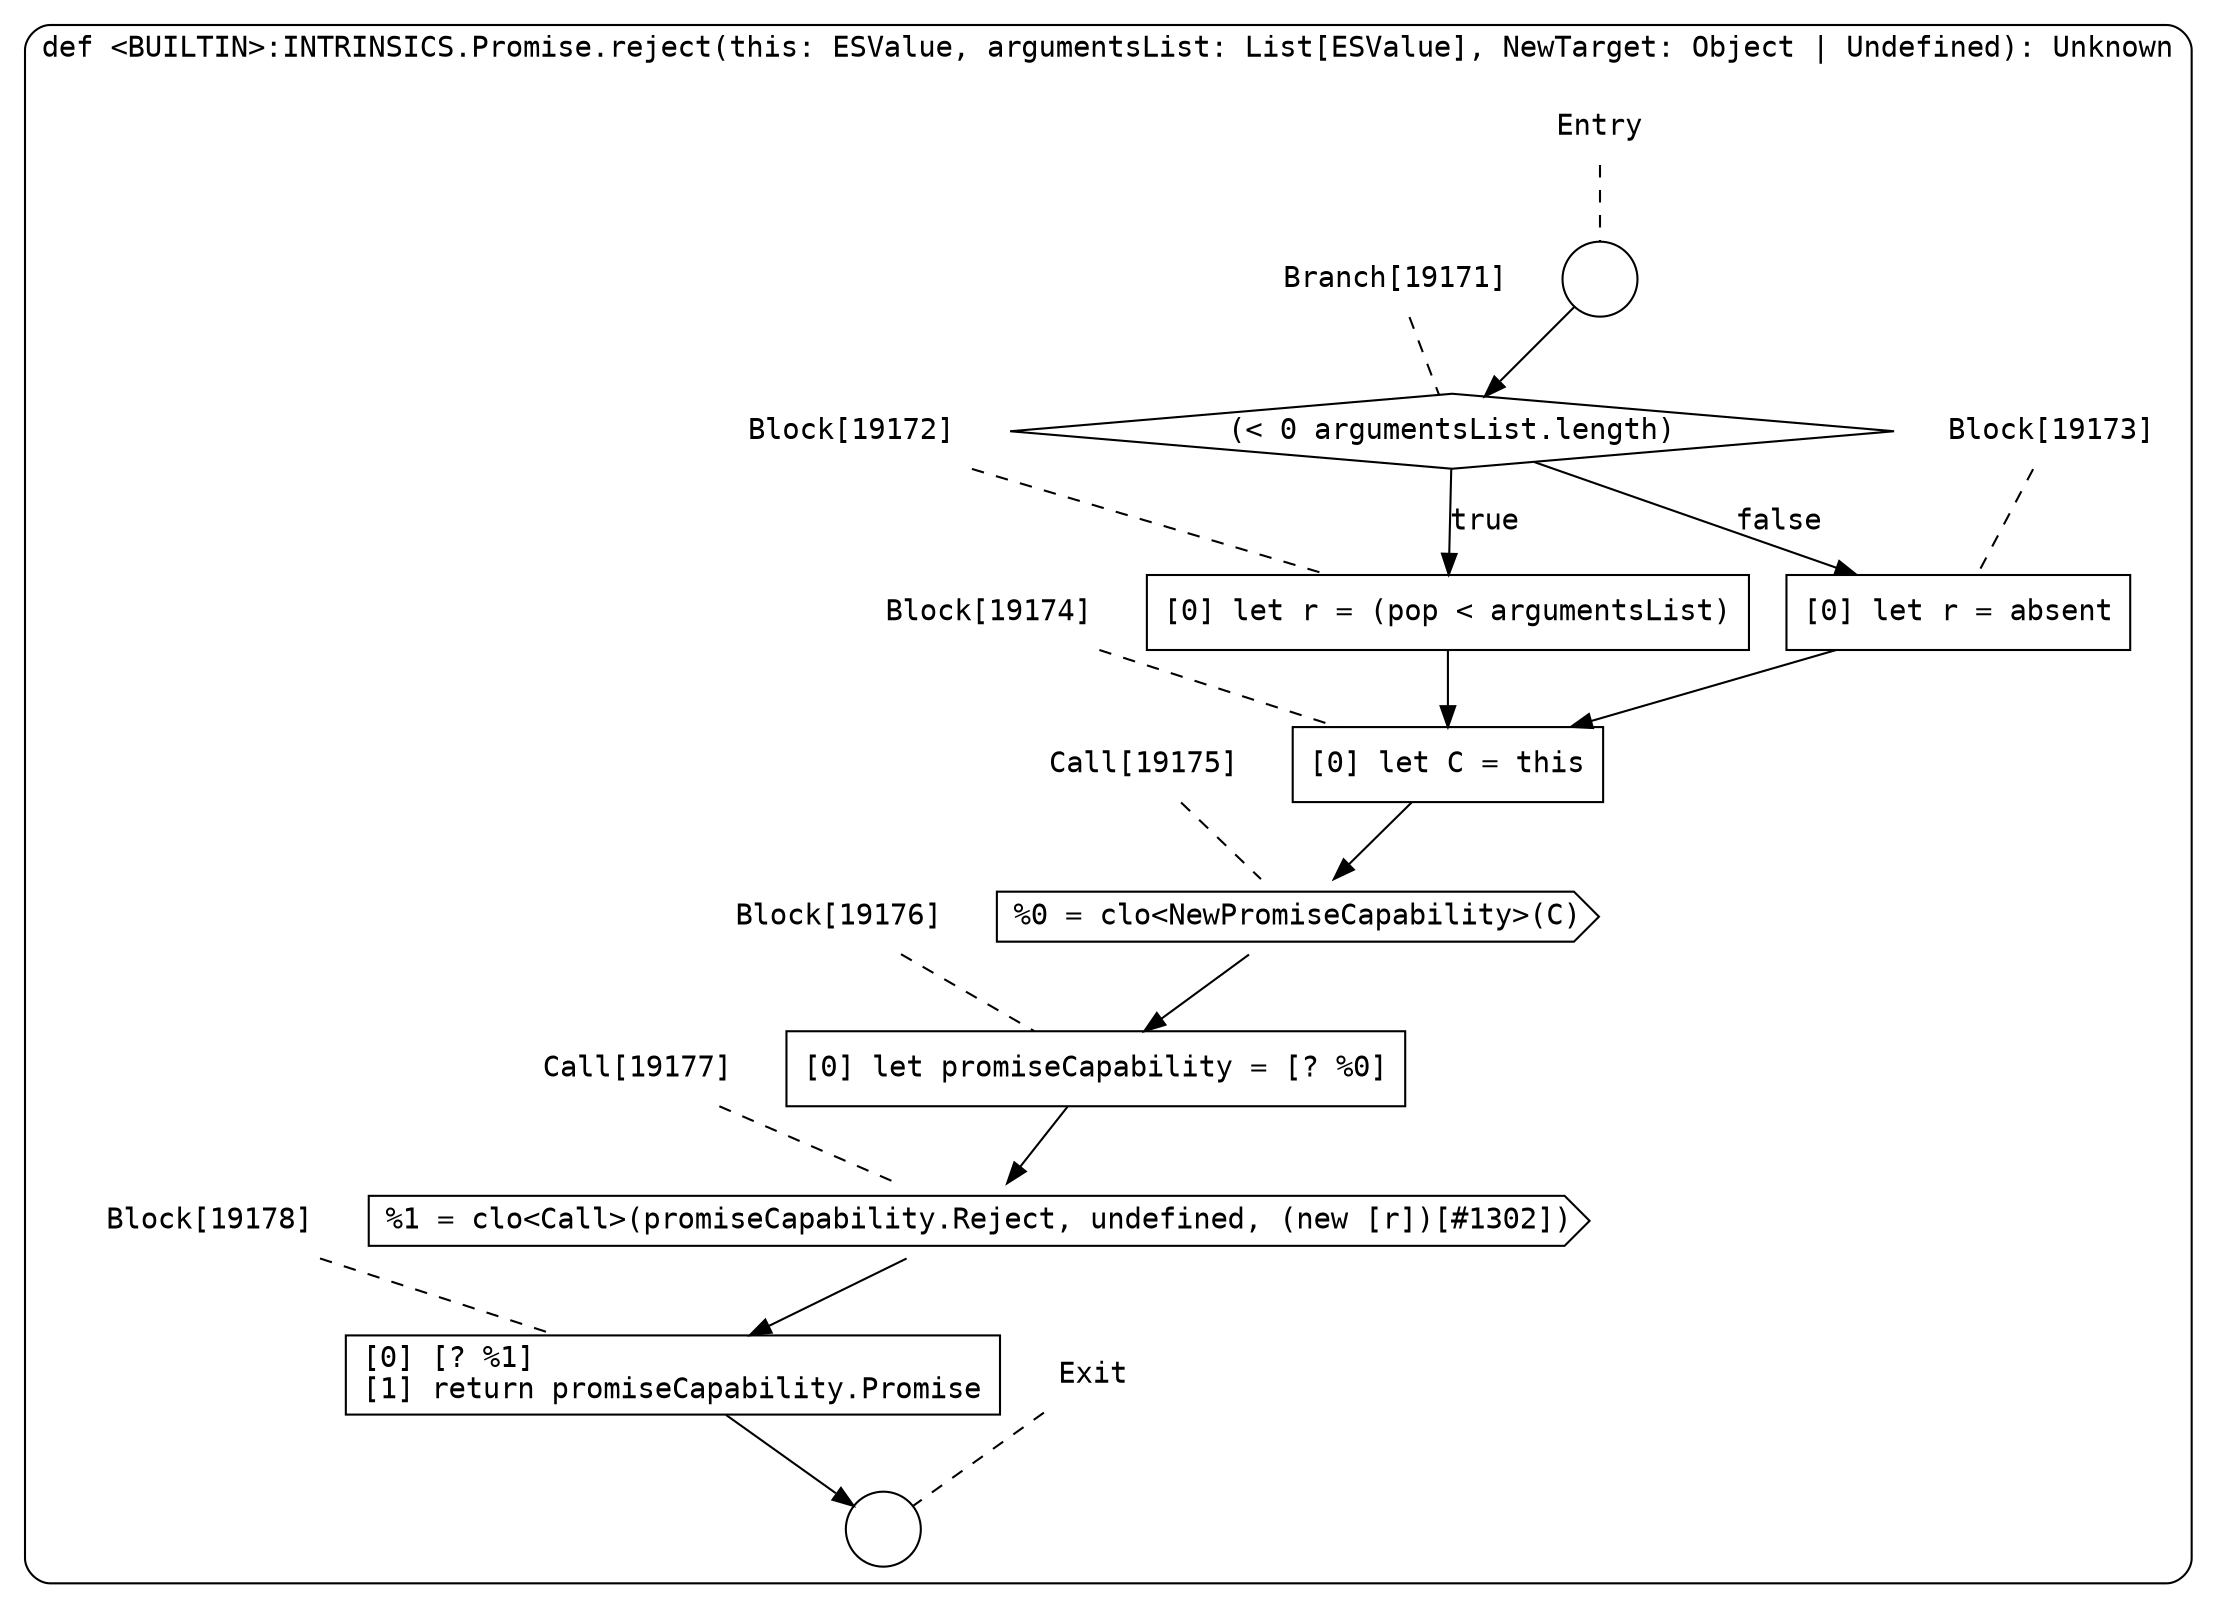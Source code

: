 digraph {
  graph [fontname = "Consolas"]
  node [fontname = "Consolas"]
  edge [fontname = "Consolas"]
  subgraph cluster2594 {
    label = "def <BUILTIN>:INTRINSICS.Promise.reject(this: ESValue, argumentsList: List[ESValue], NewTarget: Object | Undefined): Unknown"
    style = rounded
    cluster2594_entry_name [shape=none, label=<<font color="black">Entry</font>>]
    cluster2594_entry_name -> cluster2594_entry [arrowhead=none, color="black", style=dashed]
    cluster2594_entry [shape=circle label=" " color="black" fillcolor="white" style=filled]
    cluster2594_entry -> node19171 [color="black"]
    cluster2594_exit_name [shape=none, label=<<font color="black">Exit</font>>]
    cluster2594_exit_name -> cluster2594_exit [arrowhead=none, color="black", style=dashed]
    cluster2594_exit [shape=circle label=" " color="black" fillcolor="white" style=filled]
    node19171_name [shape=none, label=<<font color="black">Branch[19171]</font>>]
    node19171_name -> node19171 [arrowhead=none, color="black", style=dashed]
    node19171 [shape=diamond, label=<<font color="black">(&lt; 0 argumentsList.length)</font>> color="black" fillcolor="white", style=filled]
    node19171 -> node19172 [label=<<font color="black">true</font>> color="black"]
    node19171 -> node19173 [label=<<font color="black">false</font>> color="black"]
    node19172_name [shape=none, label=<<font color="black">Block[19172]</font>>]
    node19172_name -> node19172 [arrowhead=none, color="black", style=dashed]
    node19172 [shape=box, label=<<font color="black">[0] let r = (pop &lt; argumentsList)<BR ALIGN="LEFT"/></font>> color="black" fillcolor="white", style=filled]
    node19172 -> node19174 [color="black"]
    node19173_name [shape=none, label=<<font color="black">Block[19173]</font>>]
    node19173_name -> node19173 [arrowhead=none, color="black", style=dashed]
    node19173 [shape=box, label=<<font color="black">[0] let r = absent<BR ALIGN="LEFT"/></font>> color="black" fillcolor="white", style=filled]
    node19173 -> node19174 [color="black"]
    node19174_name [shape=none, label=<<font color="black">Block[19174]</font>>]
    node19174_name -> node19174 [arrowhead=none, color="black", style=dashed]
    node19174 [shape=box, label=<<font color="black">[0] let C = this<BR ALIGN="LEFT"/></font>> color="black" fillcolor="white", style=filled]
    node19174 -> node19175 [color="black"]
    node19175_name [shape=none, label=<<font color="black">Call[19175]</font>>]
    node19175_name -> node19175 [arrowhead=none, color="black", style=dashed]
    node19175 [shape=cds, label=<<font color="black">%0 = clo&lt;NewPromiseCapability&gt;(C)</font>> color="black" fillcolor="white", style=filled]
    node19175 -> node19176 [color="black"]
    node19176_name [shape=none, label=<<font color="black">Block[19176]</font>>]
    node19176_name -> node19176 [arrowhead=none, color="black", style=dashed]
    node19176 [shape=box, label=<<font color="black">[0] let promiseCapability = [? %0]<BR ALIGN="LEFT"/></font>> color="black" fillcolor="white", style=filled]
    node19176 -> node19177 [color="black"]
    node19177_name [shape=none, label=<<font color="black">Call[19177]</font>>]
    node19177_name -> node19177 [arrowhead=none, color="black", style=dashed]
    node19177 [shape=cds, label=<<font color="black">%1 = clo&lt;Call&gt;(promiseCapability.Reject, undefined, (new [r])[#1302])</font>> color="black" fillcolor="white", style=filled]
    node19177 -> node19178 [color="black"]
    node19178_name [shape=none, label=<<font color="black">Block[19178]</font>>]
    node19178_name -> node19178 [arrowhead=none, color="black", style=dashed]
    node19178 [shape=box, label=<<font color="black">[0] [? %1]<BR ALIGN="LEFT"/>[1] return promiseCapability.Promise<BR ALIGN="LEFT"/></font>> color="black" fillcolor="white", style=filled]
    node19178 -> cluster2594_exit [color="black"]
  }
}
